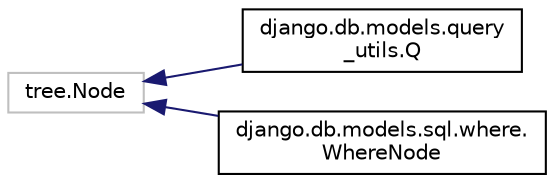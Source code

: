 digraph "Graphical Class Hierarchy"
{
 // LATEX_PDF_SIZE
  edge [fontname="Helvetica",fontsize="10",labelfontname="Helvetica",labelfontsize="10"];
  node [fontname="Helvetica",fontsize="10",shape=record];
  rankdir="LR";
  Node2421 [label="tree.Node",height=0.2,width=0.4,color="grey75", fillcolor="white", style="filled",tooltip=" "];
  Node2421 -> Node0 [dir="back",color="midnightblue",fontsize="10",style="solid",fontname="Helvetica"];
  Node0 [label="django.db.models.query\l_utils.Q",height=0.2,width=0.4,color="black", fillcolor="white", style="filled",URL="$classdjango_1_1db_1_1models_1_1query__utils_1_1_q.html",tooltip=" "];
  Node2421 -> Node2423 [dir="back",color="midnightblue",fontsize="10",style="solid",fontname="Helvetica"];
  Node2423 [label="django.db.models.sql.where.\lWhereNode",height=0.2,width=0.4,color="black", fillcolor="white", style="filled",URL="$classdjango_1_1db_1_1models_1_1sql_1_1where_1_1_where_node.html",tooltip=" "];
}
